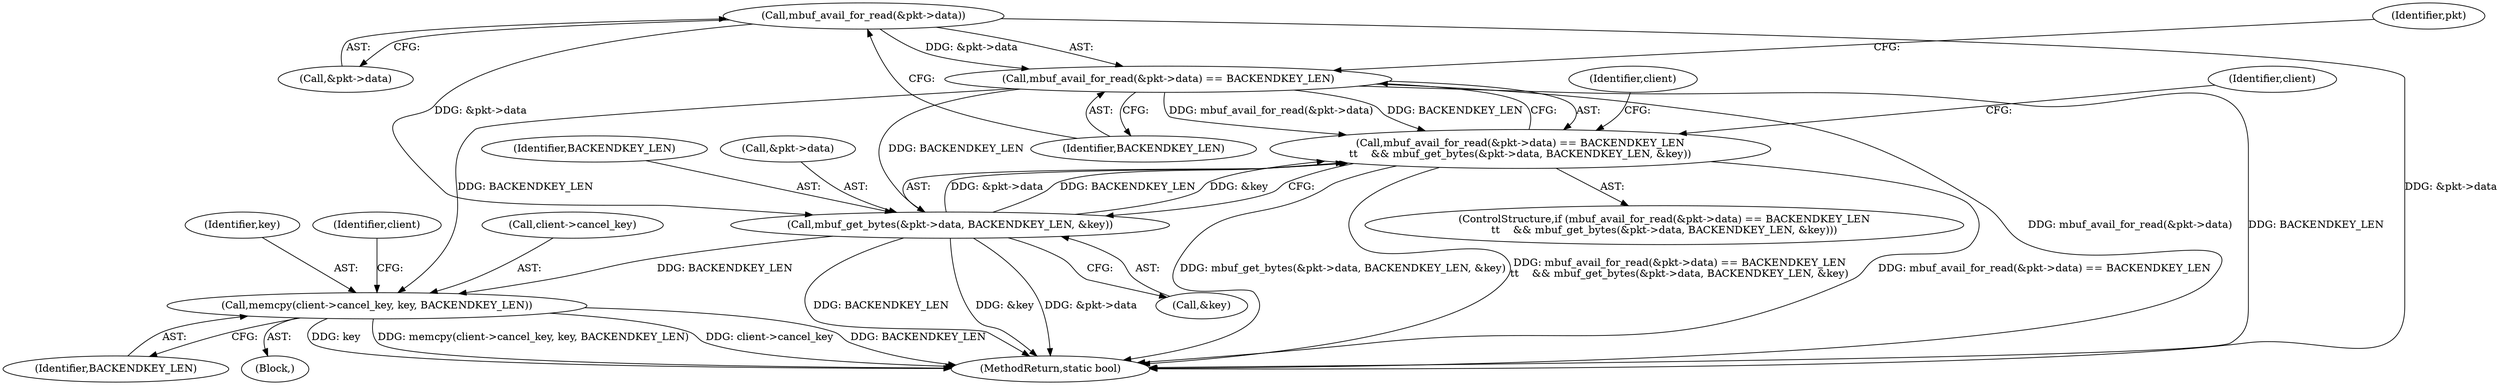 digraph "0_pgbouncer_74d6e5f7de5ec736f71204b7b422af7380c19ac5@API" {
"1000307" [label="(Call,mbuf_avail_for_read(&pkt->data))"];
"1000306" [label="(Call,mbuf_avail_for_read(&pkt->data) == BACKENDKEY_LEN)"];
"1000305" [label="(Call,mbuf_avail_for_read(&pkt->data) == BACKENDKEY_LEN\n\t\t    && mbuf_get_bytes(&pkt->data, BACKENDKEY_LEN, &key))"];
"1000313" [label="(Call,mbuf_get_bytes(&pkt->data, BACKENDKEY_LEN, &key))"];
"1000322" [label="(Call,memcpy(client->cancel_key, key, BACKENDKEY_LEN))"];
"1000306" [label="(Call,mbuf_avail_for_read(&pkt->data) == BACKENDKEY_LEN)"];
"1000304" [label="(ControlStructure,if (mbuf_avail_for_read(&pkt->data) == BACKENDKEY_LEN\n\t\t    && mbuf_get_bytes(&pkt->data, BACKENDKEY_LEN, &key)))"];
"1000305" [label="(Call,mbuf_avail_for_read(&pkt->data) == BACKENDKEY_LEN\n\t\t    && mbuf_get_bytes(&pkt->data, BACKENDKEY_LEN, &key))"];
"1000329" [label="(Identifier,client)"];
"1000319" [label="(Call,&key)"];
"1000323" [label="(Call,client->cancel_key)"];
"1000326" [label="(Identifier,key)"];
"1000318" [label="(Identifier,BACKENDKEY_LEN)"];
"1000322" [label="(Call,memcpy(client->cancel_key, key, BACKENDKEY_LEN))"];
"1000316" [label="(Identifier,pkt)"];
"1000321" [label="(Block,)"];
"1000307" [label="(Call,mbuf_avail_for_read(&pkt->data))"];
"1000324" [label="(Identifier,client)"];
"1000327" [label="(Identifier,BACKENDKEY_LEN)"];
"1000314" [label="(Call,&pkt->data)"];
"1000312" [label="(Identifier,BACKENDKEY_LEN)"];
"1000313" [label="(Call,mbuf_get_bytes(&pkt->data, BACKENDKEY_LEN, &key))"];
"1000332" [label="(Identifier,client)"];
"1000308" [label="(Call,&pkt->data)"];
"1000356" [label="(MethodReturn,static bool)"];
"1000307" -> "1000306"  [label="AST: "];
"1000307" -> "1000308"  [label="CFG: "];
"1000308" -> "1000307"  [label="AST: "];
"1000312" -> "1000307"  [label="CFG: "];
"1000307" -> "1000356"  [label="DDG: &pkt->data"];
"1000307" -> "1000306"  [label="DDG: &pkt->data"];
"1000307" -> "1000313"  [label="DDG: &pkt->data"];
"1000306" -> "1000305"  [label="AST: "];
"1000306" -> "1000312"  [label="CFG: "];
"1000312" -> "1000306"  [label="AST: "];
"1000316" -> "1000306"  [label="CFG: "];
"1000305" -> "1000306"  [label="CFG: "];
"1000306" -> "1000356"  [label="DDG: BACKENDKEY_LEN"];
"1000306" -> "1000356"  [label="DDG: mbuf_avail_for_read(&pkt->data)"];
"1000306" -> "1000305"  [label="DDG: mbuf_avail_for_read(&pkt->data)"];
"1000306" -> "1000305"  [label="DDG: BACKENDKEY_LEN"];
"1000306" -> "1000313"  [label="DDG: BACKENDKEY_LEN"];
"1000306" -> "1000322"  [label="DDG: BACKENDKEY_LEN"];
"1000305" -> "1000304"  [label="AST: "];
"1000305" -> "1000313"  [label="CFG: "];
"1000313" -> "1000305"  [label="AST: "];
"1000324" -> "1000305"  [label="CFG: "];
"1000332" -> "1000305"  [label="CFG: "];
"1000305" -> "1000356"  [label="DDG: mbuf_get_bytes(&pkt->data, BACKENDKEY_LEN, &key)"];
"1000305" -> "1000356"  [label="DDG: mbuf_avail_for_read(&pkt->data) == BACKENDKEY_LEN\n\t\t    && mbuf_get_bytes(&pkt->data, BACKENDKEY_LEN, &key)"];
"1000305" -> "1000356"  [label="DDG: mbuf_avail_for_read(&pkt->data) == BACKENDKEY_LEN"];
"1000313" -> "1000305"  [label="DDG: &pkt->data"];
"1000313" -> "1000305"  [label="DDG: BACKENDKEY_LEN"];
"1000313" -> "1000305"  [label="DDG: &key"];
"1000313" -> "1000319"  [label="CFG: "];
"1000314" -> "1000313"  [label="AST: "];
"1000318" -> "1000313"  [label="AST: "];
"1000319" -> "1000313"  [label="AST: "];
"1000313" -> "1000356"  [label="DDG: BACKENDKEY_LEN"];
"1000313" -> "1000356"  [label="DDG: &key"];
"1000313" -> "1000356"  [label="DDG: &pkt->data"];
"1000313" -> "1000322"  [label="DDG: BACKENDKEY_LEN"];
"1000322" -> "1000321"  [label="AST: "];
"1000322" -> "1000327"  [label="CFG: "];
"1000323" -> "1000322"  [label="AST: "];
"1000326" -> "1000322"  [label="AST: "];
"1000327" -> "1000322"  [label="AST: "];
"1000329" -> "1000322"  [label="CFG: "];
"1000322" -> "1000356"  [label="DDG: key"];
"1000322" -> "1000356"  [label="DDG: memcpy(client->cancel_key, key, BACKENDKEY_LEN)"];
"1000322" -> "1000356"  [label="DDG: client->cancel_key"];
"1000322" -> "1000356"  [label="DDG: BACKENDKEY_LEN"];
}
